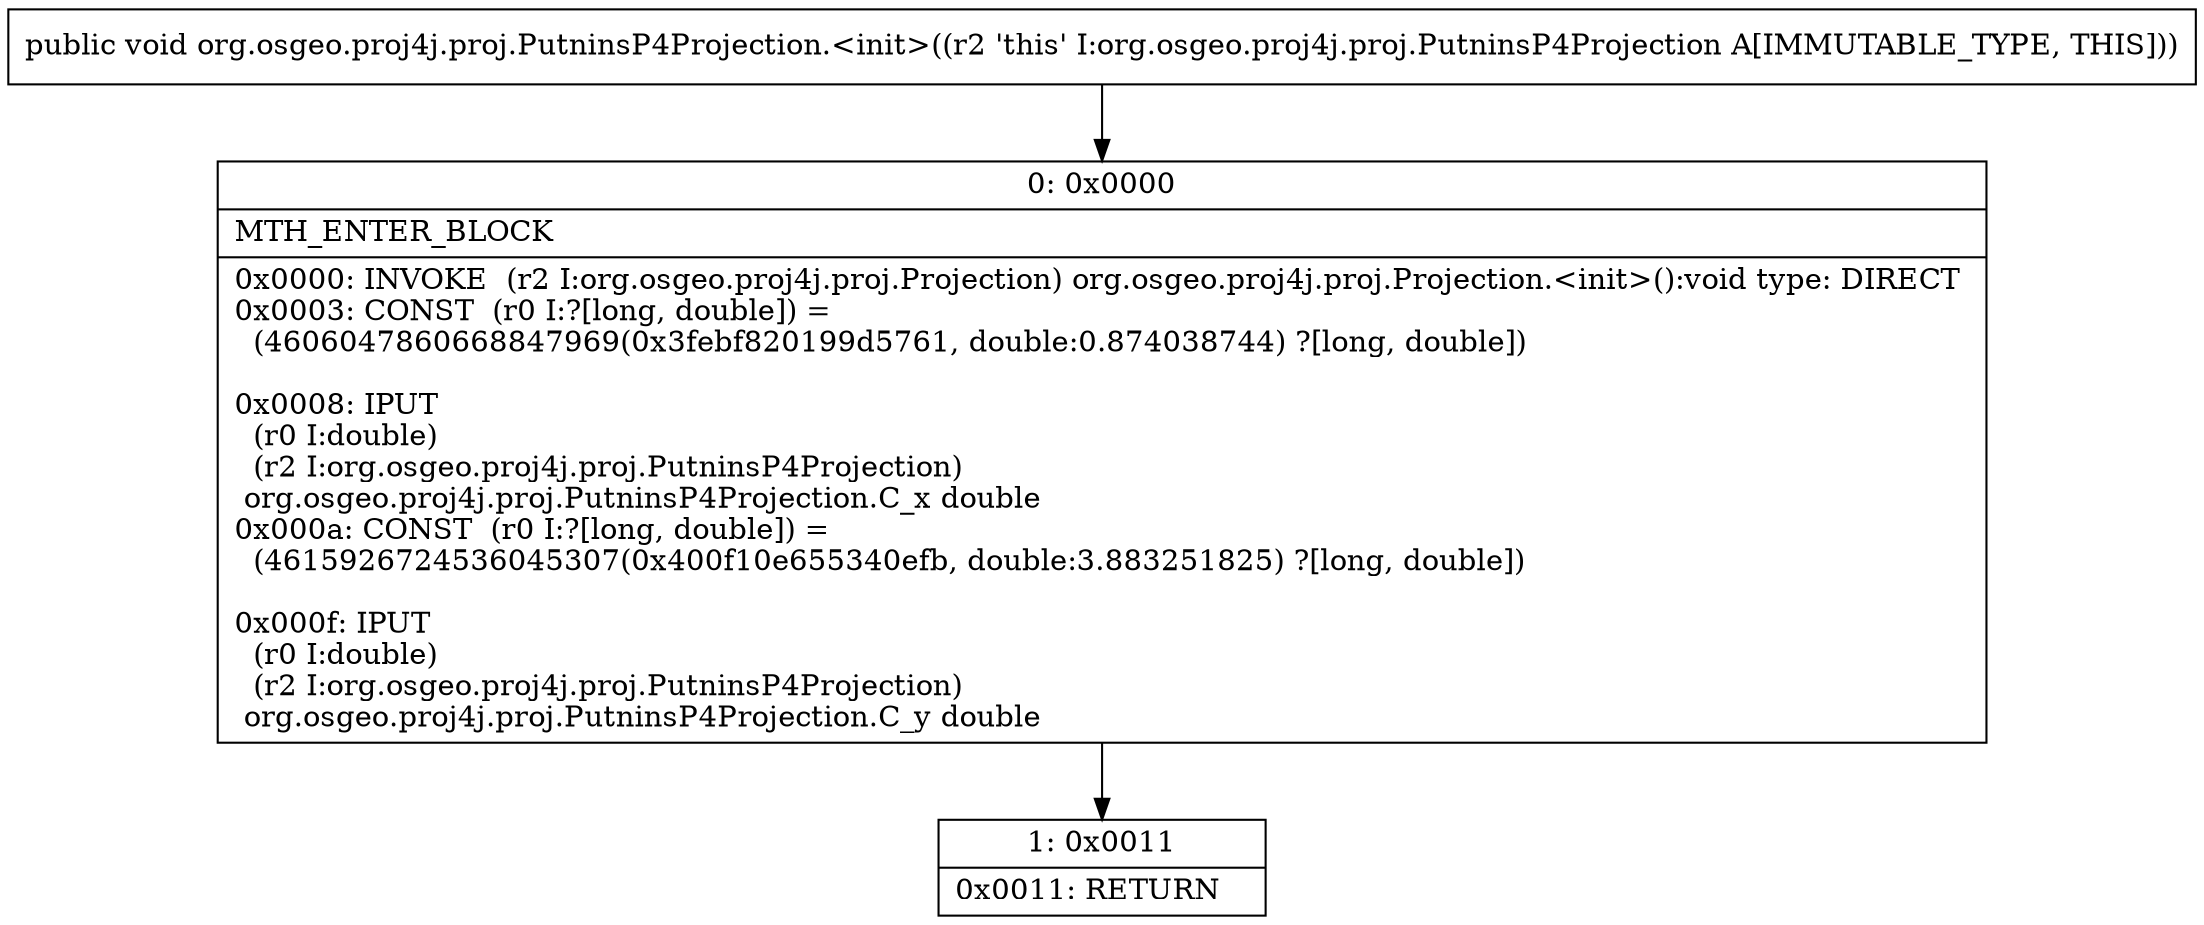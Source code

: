 digraph "CFG fororg.osgeo.proj4j.proj.PutninsP4Projection.\<init\>()V" {
Node_0 [shape=record,label="{0\:\ 0x0000|MTH_ENTER_BLOCK\l|0x0000: INVOKE  (r2 I:org.osgeo.proj4j.proj.Projection) org.osgeo.proj4j.proj.Projection.\<init\>():void type: DIRECT \l0x0003: CONST  (r0 I:?[long, double]) = \l  (4606047860668847969(0x3febf820199d5761, double:0.874038744) ?[long, double])\l \l0x0008: IPUT  \l  (r0 I:double)\l  (r2 I:org.osgeo.proj4j.proj.PutninsP4Projection)\l org.osgeo.proj4j.proj.PutninsP4Projection.C_x double \l0x000a: CONST  (r0 I:?[long, double]) = \l  (4615926724536045307(0x400f10e655340efb, double:3.883251825) ?[long, double])\l \l0x000f: IPUT  \l  (r0 I:double)\l  (r2 I:org.osgeo.proj4j.proj.PutninsP4Projection)\l org.osgeo.proj4j.proj.PutninsP4Projection.C_y double \l}"];
Node_1 [shape=record,label="{1\:\ 0x0011|0x0011: RETURN   \l}"];
MethodNode[shape=record,label="{public void org.osgeo.proj4j.proj.PutninsP4Projection.\<init\>((r2 'this' I:org.osgeo.proj4j.proj.PutninsP4Projection A[IMMUTABLE_TYPE, THIS])) }"];
MethodNode -> Node_0;
Node_0 -> Node_1;
}

